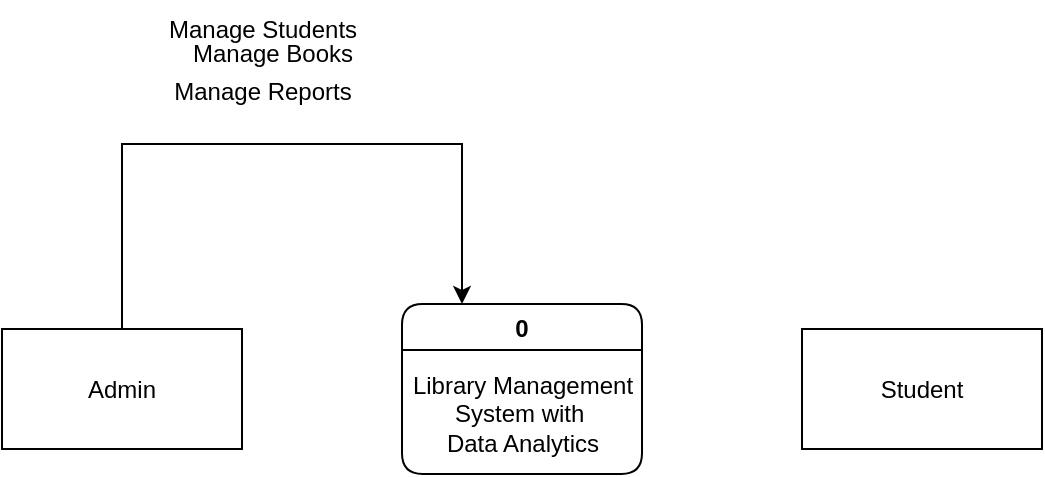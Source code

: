 <mxfile version="22.1.1" type="github">
  <diagram name="Page-1" id="9gFdOeANrFaj8DjQqMcg">
    <mxGraphModel dx="880" dy="468" grid="1" gridSize="10" guides="1" tooltips="1" connect="1" arrows="1" fold="1" page="1" pageScale="1" pageWidth="850" pageHeight="1100" math="0" shadow="0">
      <root>
        <mxCell id="0" />
        <mxCell id="1" parent="0" />
        <mxCell id="jJBmCFS-C7qFisjPrice-5" value="0" style="swimlane;rounded=1;" parent="1" vertex="1">
          <mxGeometry x="360" y="200" width="120" height="85" as="geometry" />
        </mxCell>
        <mxCell id="jJBmCFS-C7qFisjPrice-6" value="Library Management &lt;br&gt;System with&amp;nbsp;&lt;br&gt;Data Analytics" style="text;html=1;align=center;verticalAlign=middle;resizable=0;points=[];autosize=1;strokeColor=none;fillColor=none;" parent="jJBmCFS-C7qFisjPrice-5" vertex="1">
          <mxGeometry x="-5" y="25" width="130" height="60" as="geometry" />
        </mxCell>
        <mxCell id="_ibQg_Rn4ldZP0pHLLMz-20" style="edgeStyle=orthogonalEdgeStyle;rounded=0;orthogonalLoop=1;jettySize=auto;html=1;exitX=0.5;exitY=0;exitDx=0;exitDy=0;entryX=0.25;entryY=0;entryDx=0;entryDy=0;" edge="1" parent="1" source="jJBmCFS-C7qFisjPrice-7" target="jJBmCFS-C7qFisjPrice-5">
          <mxGeometry relative="1" as="geometry">
            <Array as="points">
              <mxPoint x="220" y="120" />
              <mxPoint x="390" y="120" />
            </Array>
          </mxGeometry>
        </mxCell>
        <mxCell id="jJBmCFS-C7qFisjPrice-7" value="Admin" style="rounded=0;whiteSpace=wrap;html=1;" parent="1" vertex="1">
          <mxGeometry x="160" y="212.5" width="120" height="60" as="geometry" />
        </mxCell>
        <mxCell id="uF_3sDalOGd-Q8hxftqo-2" value="Student" style="rounded=0;whiteSpace=wrap;html=1;" parent="1" vertex="1">
          <mxGeometry x="560" y="212.5" width="120" height="60" as="geometry" />
        </mxCell>
        <mxCell id="_ibQg_Rn4ldZP0pHLLMz-13" value="Manage Students" style="text;html=1;align=center;verticalAlign=middle;resizable=0;points=[];autosize=1;strokeColor=none;fillColor=none;" vertex="1" parent="1">
          <mxGeometry x="230" y="48" width="120" height="30" as="geometry" />
        </mxCell>
        <mxCell id="_ibQg_Rn4ldZP0pHLLMz-16" value="Manage Books" style="text;html=1;align=center;verticalAlign=middle;resizable=0;points=[];autosize=1;strokeColor=none;fillColor=none;" vertex="1" parent="1">
          <mxGeometry x="245" y="60" width="100" height="30" as="geometry" />
        </mxCell>
        <mxCell id="_ibQg_Rn4ldZP0pHLLMz-17" value="Manage Reports" style="text;html=1;align=center;verticalAlign=middle;resizable=0;points=[];autosize=1;strokeColor=none;fillColor=none;" vertex="1" parent="1">
          <mxGeometry x="235" y="79" width="110" height="30" as="geometry" />
        </mxCell>
      </root>
    </mxGraphModel>
  </diagram>
</mxfile>
